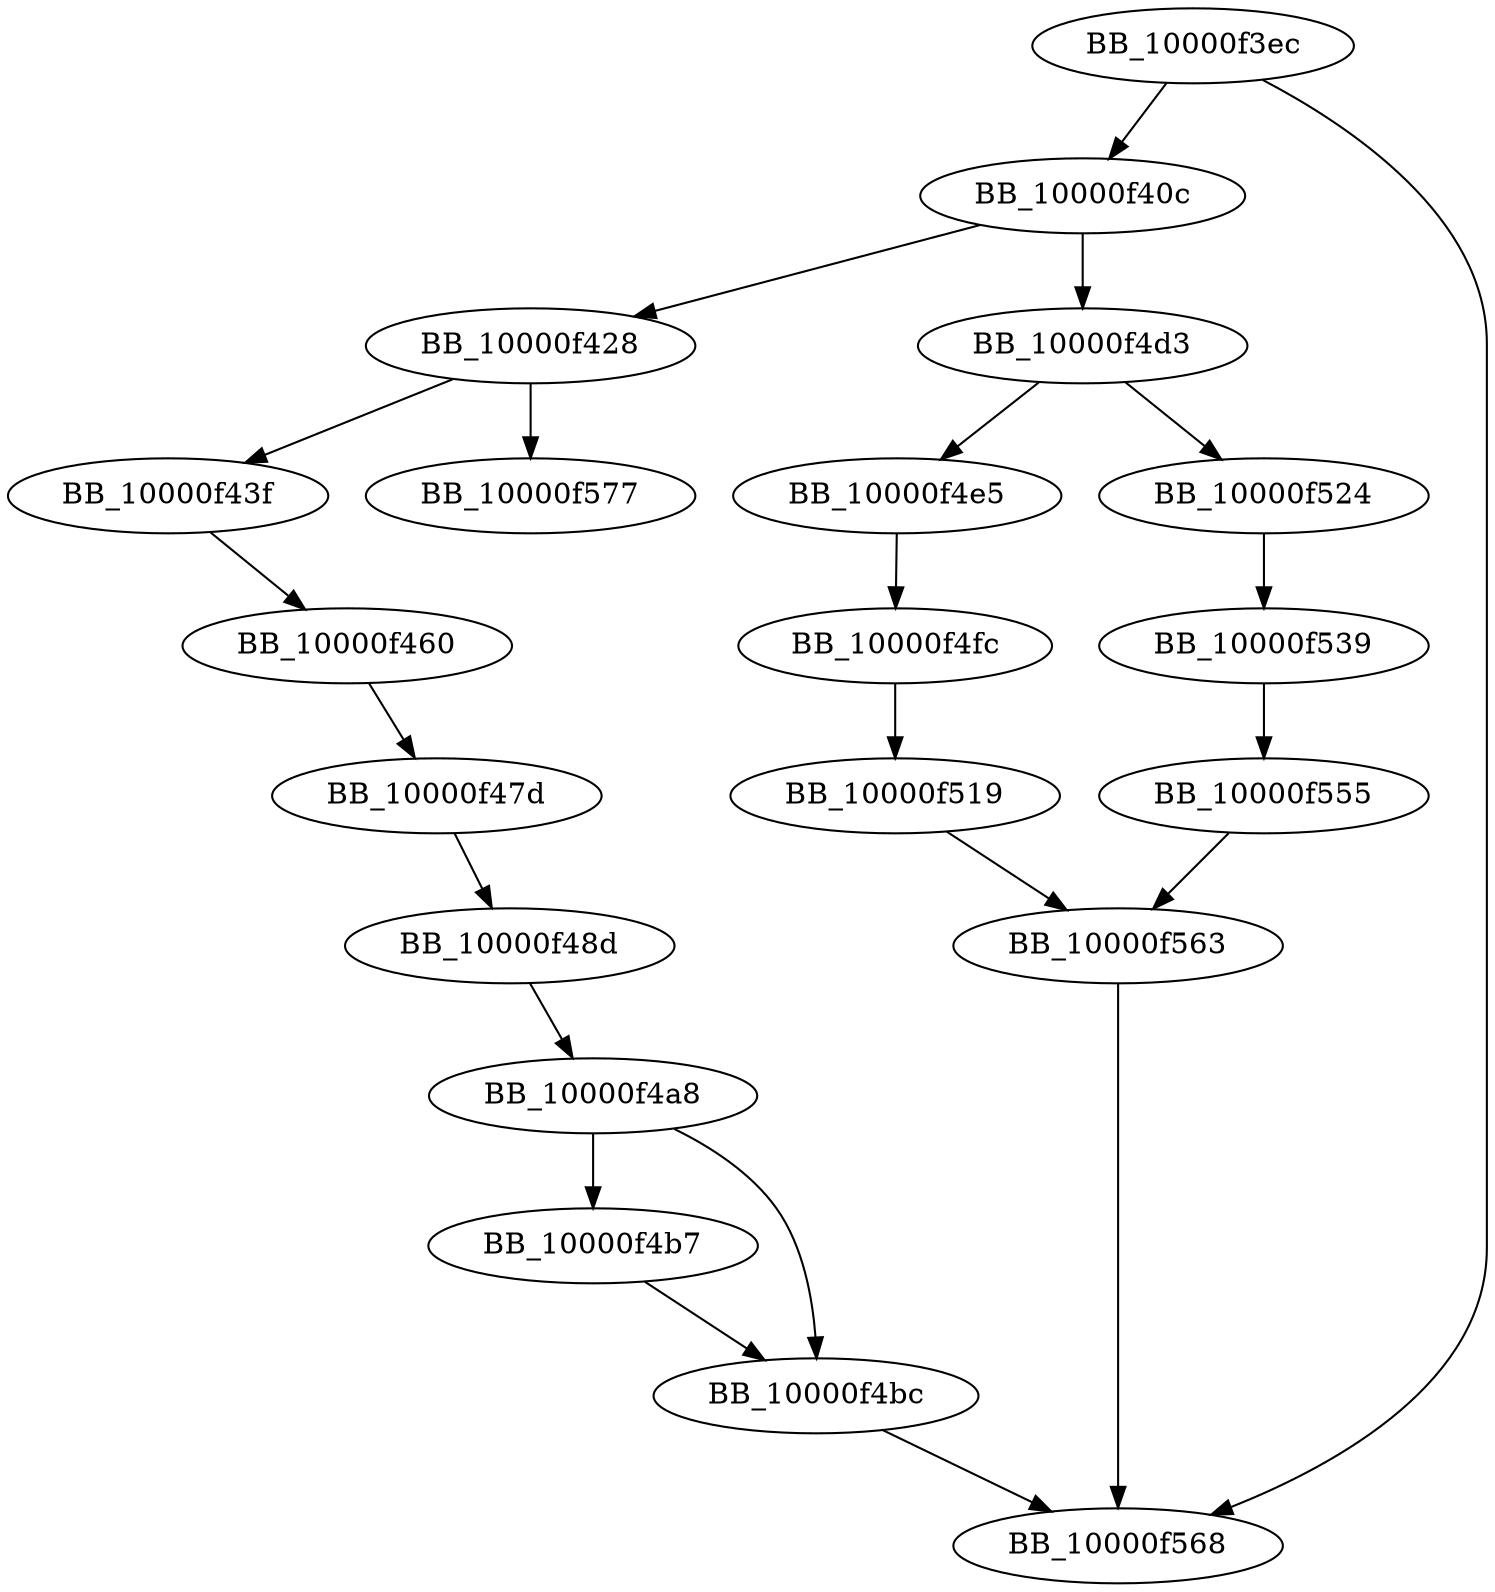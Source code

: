 DiGraph __ZNSt6vectorIhSaIhEE15_M_range_insertIPhEEvN9__gnu_cxx17__normal_iteratorIS3_S1_EET_S7_St20forward_iterator_tag{
BB_10000f3ec->BB_10000f40c
BB_10000f3ec->BB_10000f568
BB_10000f40c->BB_10000f428
BB_10000f40c->BB_10000f4d3
BB_10000f428->BB_10000f43f
BB_10000f428->BB_10000f577
BB_10000f43f->BB_10000f460
BB_10000f460->BB_10000f47d
BB_10000f47d->BB_10000f48d
BB_10000f48d->BB_10000f4a8
BB_10000f4a8->BB_10000f4b7
BB_10000f4a8->BB_10000f4bc
BB_10000f4b7->BB_10000f4bc
BB_10000f4bc->BB_10000f568
BB_10000f4d3->BB_10000f4e5
BB_10000f4d3->BB_10000f524
BB_10000f4e5->BB_10000f4fc
BB_10000f4fc->BB_10000f519
BB_10000f519->BB_10000f563
BB_10000f524->BB_10000f539
BB_10000f539->BB_10000f555
BB_10000f555->BB_10000f563
BB_10000f563->BB_10000f568
}
